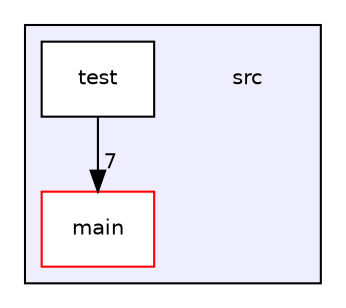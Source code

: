 digraph "/mnt/files/scripts/CircuitTester/src" {
  compound=true
  node [ fontsize="10", fontname="Helvetica"];
  edge [ labelfontsize="10", labelfontname="Helvetica"];
  subgraph clusterdir_68267d1309a1af8e8297ef4c3efbcdba {
    graph [ bgcolor="#eeeeff", pencolor="black", label="" URL="dir_68267d1309a1af8e8297ef4c3efbcdba.html"];
    dir_68267d1309a1af8e8297ef4c3efbcdba [shape=plaintext label="src"];
    dir_5eb159725f84c66aafd839904a4acdd0 [shape=box label="main" color="red" fillcolor="white" style="filled" URL="dir_5eb159725f84c66aafd839904a4acdd0.html"];
    dir_120ed4da3e3217b1e7fc0b4f48568e79 [shape=box label="test" color="black" fillcolor="white" style="filled" URL="dir_120ed4da3e3217b1e7fc0b4f48568e79.html"];
  }
  dir_120ed4da3e3217b1e7fc0b4f48568e79->dir_5eb159725f84c66aafd839904a4acdd0 [headlabel="7", labeldistance=1.5 headhref="dir_000003_000001.html"];
}
